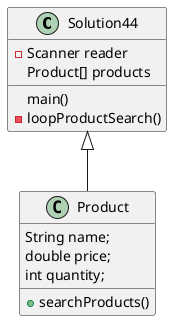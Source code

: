 @startuml
'https://plantuml.com/class-diagram

class Solution44
{
    -Scanner reader
    Product[] products

    main()
    -loopProductSearch()
}
class Product
{
    String name;
    double price;
    int quantity;

    +searchProducts()
}
Solution44 <|-- Product
@enduml